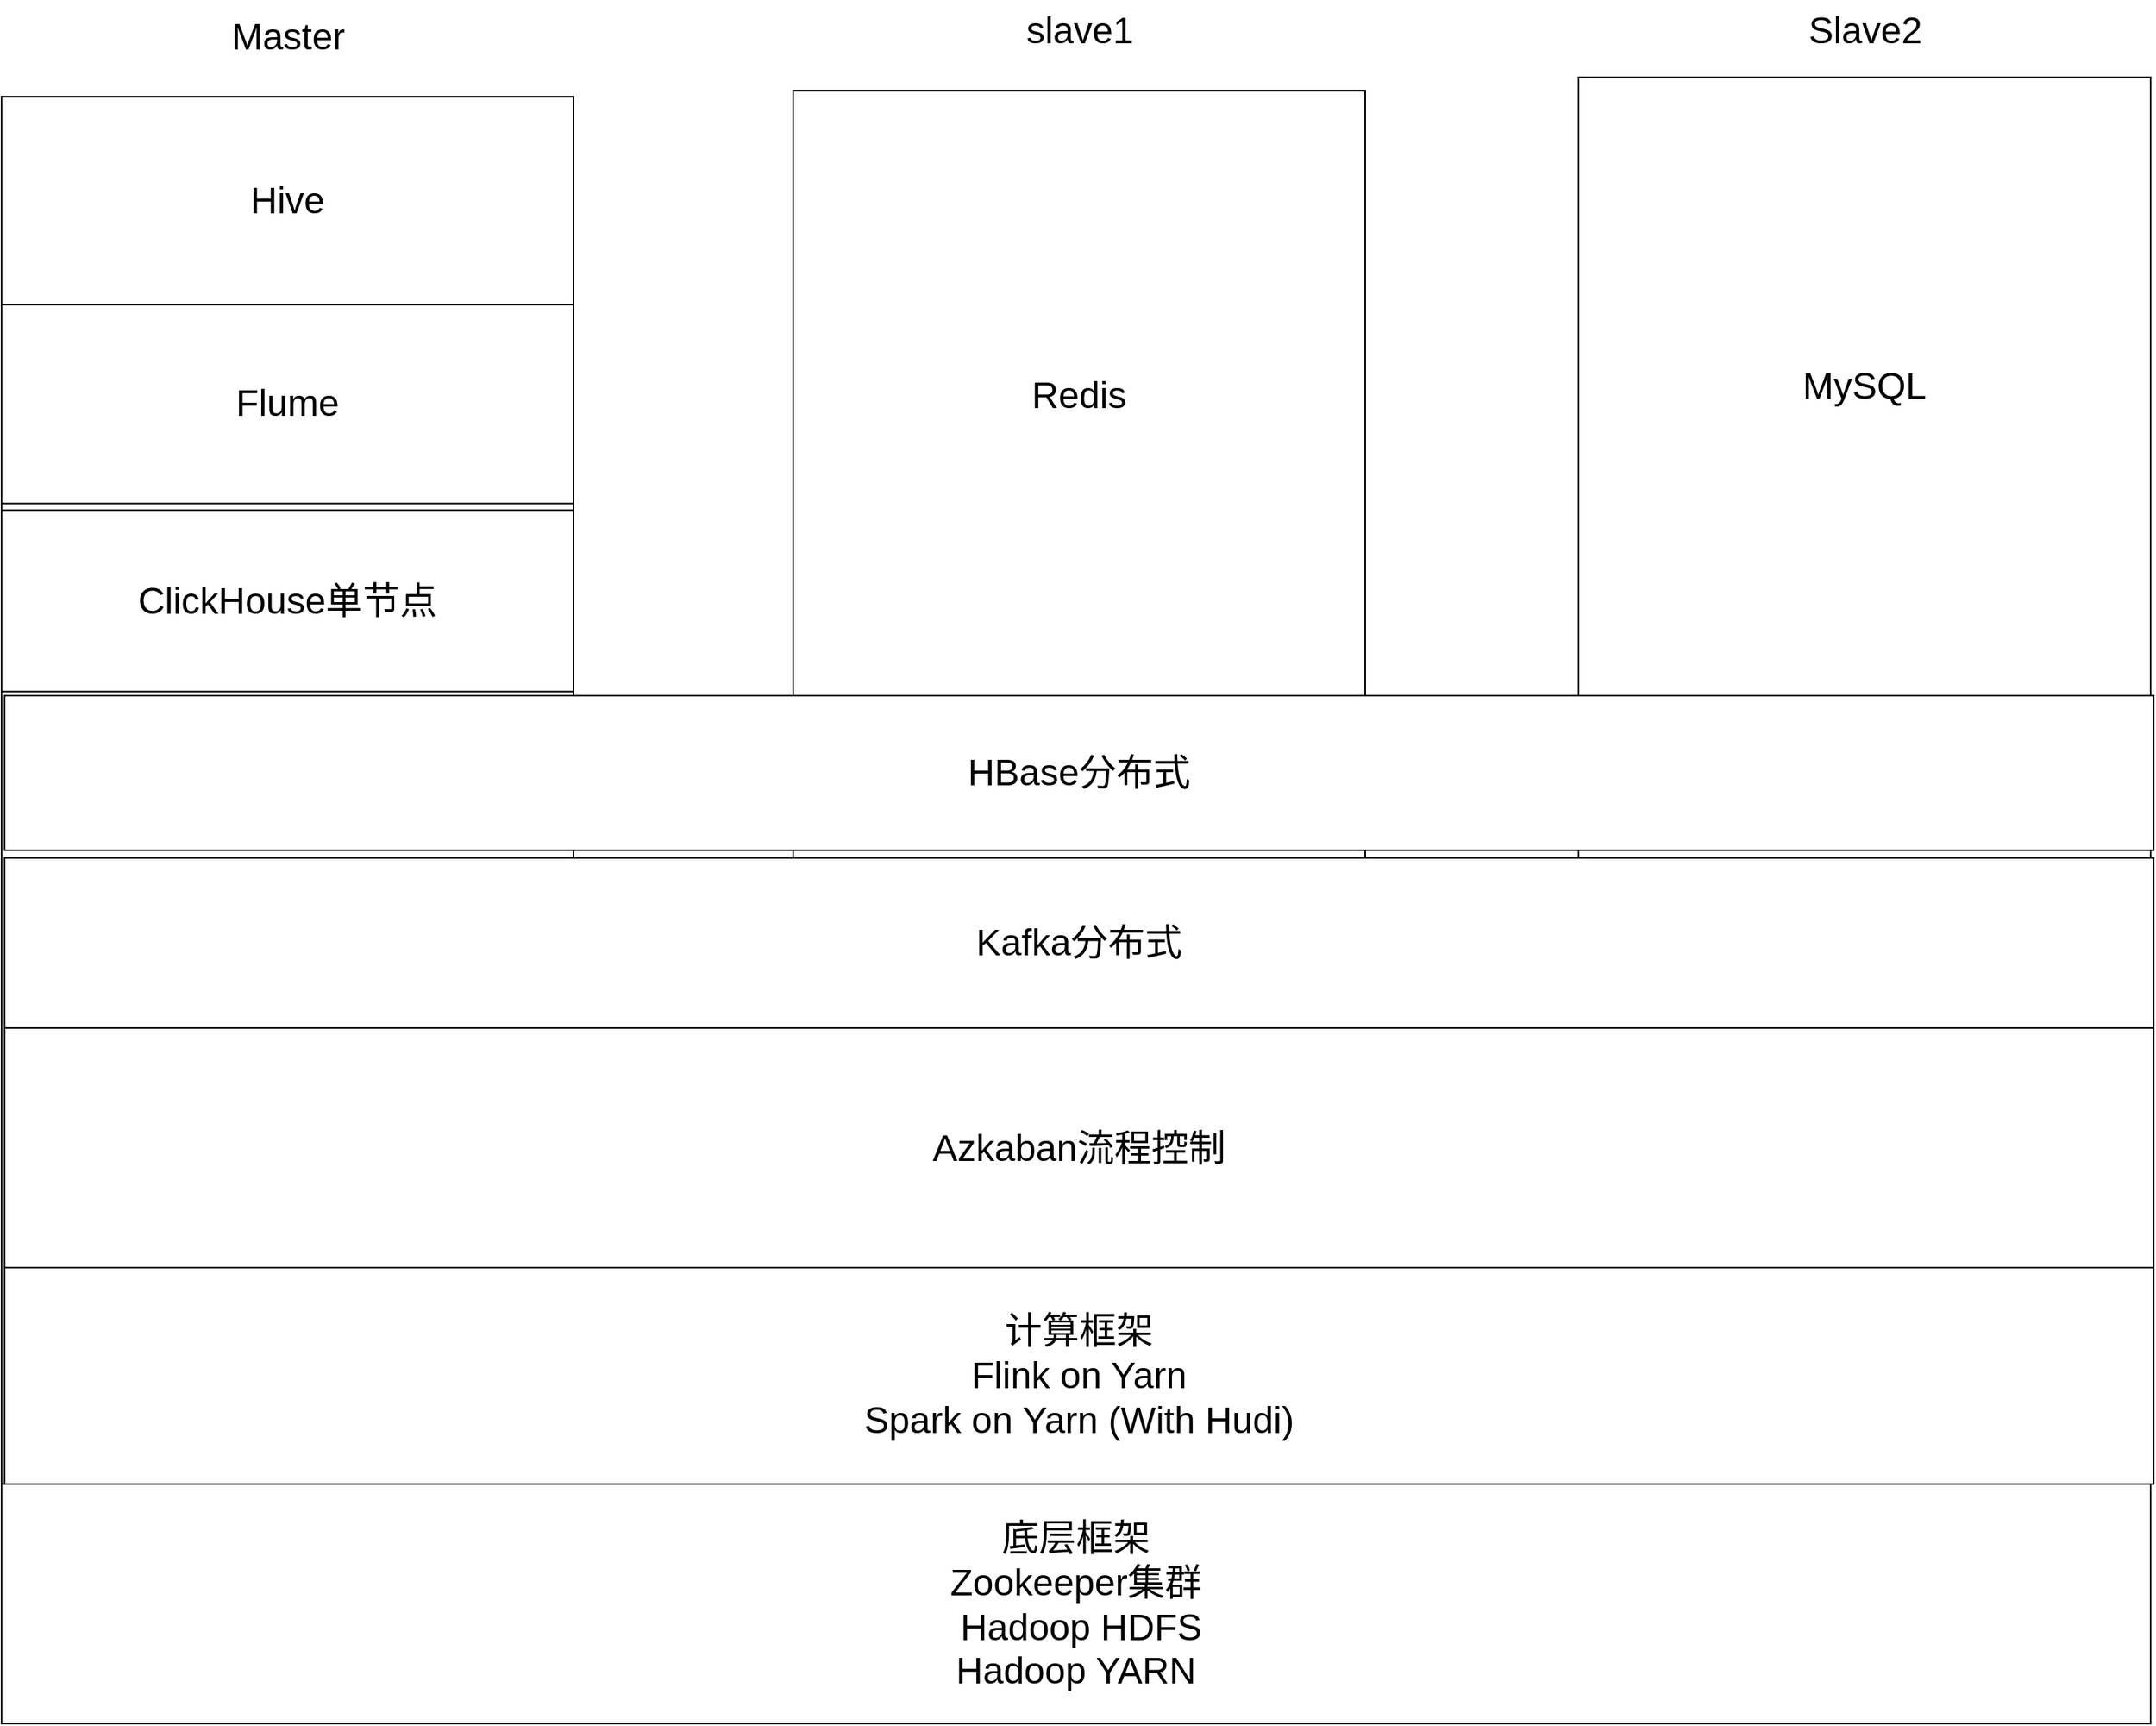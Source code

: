 <mxfile>
    <diagram id="G5AgoUgAaKomscsnyRAJ" name="第 1 页">
        <mxGraphModel dx="2427" dy="1307" grid="1" gridSize="10" guides="1" tooltips="1" connect="1" arrows="1" fold="1" page="1" pageScale="1" pageWidth="1654" pageHeight="1169" math="0" shadow="0">
            <root>
                <mxCell id="0"/>
                <mxCell id="1" parent="0"/>
                <mxCell id="40" value="" style="group" vertex="1" connectable="0" parent="1">
                    <mxGeometry x="1151" y="27" width="370" height="1115" as="geometry"/>
                </mxCell>
                <mxCell id="4" value="" style="rounded=0;whiteSpace=wrap;html=1;container=0;" vertex="1" parent="40">
                    <mxGeometry y="58.684" width="370" height="1056.316" as="geometry"/>
                </mxCell>
                <mxCell id="7" value="&lt;font style=&quot;font-size: 24px;&quot;&gt;Slave2&lt;/font&gt;" style="text;html=1;align=center;verticalAlign=middle;resizable=0;points=[];autosize=1;strokeColor=none;fillColor=none;container=0;" vertex="1" parent="40">
                    <mxGeometry x="135" width="100" height="40" as="geometry"/>
                </mxCell>
                <mxCell id="15" value="&lt;font style=&quot;font-size: 24px;&quot;&gt;MySQL&lt;/font&gt;" style="rounded=0;whiteSpace=wrap;html=1;container=0;" vertex="1" parent="40">
                    <mxGeometry y="50" width="370" height="400" as="geometry"/>
                </mxCell>
                <mxCell id="39" value="" style="group" vertex="1" connectable="0" parent="1">
                    <mxGeometry x="643" y="27" width="370" height="1115" as="geometry"/>
                </mxCell>
                <mxCell id="3" value="" style="rounded=0;whiteSpace=wrap;html=1;container=0;" vertex="1" parent="39">
                    <mxGeometry y="58.684" width="370" height="1056.316" as="geometry"/>
                </mxCell>
                <mxCell id="6" value="&lt;font style=&quot;font-size: 24px;&quot;&gt;slave1&lt;/font&gt;" style="text;html=1;align=center;verticalAlign=middle;resizable=0;points=[];autosize=1;strokeColor=none;fillColor=none;container=0;" vertex="1" parent="39">
                    <mxGeometry x="140" width="90" height="40" as="geometry"/>
                </mxCell>
                <mxCell id="16" value="&lt;font style=&quot;font-size: 24px;&quot;&gt;Redis&lt;/font&gt;" style="rounded=0;whiteSpace=wrap;html=1;container=0;" vertex="1" parent="39">
                    <mxGeometry y="58.68" width="370" height="395" as="geometry"/>
                </mxCell>
                <mxCell id="8" value="" style="group" vertex="1" connectable="0" parent="1">
                    <mxGeometry x="131" y="37" width="370" height="1105" as="geometry"/>
                </mxCell>
                <mxCell id="2" value="" style="rounded=0;whiteSpace=wrap;html=1;" vertex="1" parent="8">
                    <mxGeometry y="52.619" width="370" height="1052.381" as="geometry"/>
                </mxCell>
                <mxCell id="5" value="&lt;font style=&quot;font-size: 24px;&quot;&gt;Master&lt;/font&gt;" style="text;html=1;align=center;verticalAlign=middle;resizable=0;points=[];autosize=1;strokeColor=none;fillColor=none;" vertex="1" parent="8">
                    <mxGeometry x="135" y="-5.847" width="100" height="40" as="geometry"/>
                </mxCell>
                <mxCell id="36" value="Hive" style="rounded=0;whiteSpace=wrap;html=1;fontSize=24;" vertex="1" parent="8">
                    <mxGeometry y="52.619" width="370" height="134.471" as="geometry"/>
                </mxCell>
                <mxCell id="37" value="Flume" style="rounded=0;whiteSpace=wrap;html=1;fontSize=24;" vertex="1" parent="8">
                    <mxGeometry y="187.09" width="370" height="128.624" as="geometry"/>
                </mxCell>
                <mxCell id="42" value="ClickHouse单节点" style="rounded=0;whiteSpace=wrap;html=1;fontSize=24;" vertex="1" parent="8">
                    <mxGeometry y="320" width="370" height="117.33" as="geometry"/>
                </mxCell>
                <mxCell id="30" value="&lt;font style=&quot;font-size: 24px;&quot;&gt;底层框架&lt;br&gt;Zookeeper集群&lt;br&gt;&amp;nbsp;Hadoop HDFS&lt;br&gt;Hadoop YARN&lt;br&gt;&lt;/font&gt;" style="rounded=0;whiteSpace=wrap;html=1;" vertex="1" parent="1">
                    <mxGeometry x="131" y="987" width="1390" height="155" as="geometry"/>
                </mxCell>
                <mxCell id="31" value="&lt;font style=&quot;font-size: 24px;&quot;&gt;计算框架&lt;br&gt;Flink on Yarn&lt;br&gt;Spark on Yarn (With Hudi)&lt;br&gt;&lt;/font&gt;" style="rounded=0;whiteSpace=wrap;html=1;" vertex="1" parent="1">
                    <mxGeometry x="133" y="847" width="1390" height="140" as="geometry"/>
                </mxCell>
                <mxCell id="32" value="HBase分布式" style="rounded=0;whiteSpace=wrap;html=1;fontSize=24;" vertex="1" parent="1">
                    <mxGeometry x="133" y="477" width="1390" height="100" as="geometry"/>
                </mxCell>
                <mxCell id="35" value="Kafka分布式" style="rounded=0;whiteSpace=wrap;html=1;fontSize=24;" vertex="1" parent="1">
                    <mxGeometry x="133" y="582" width="1390" height="110" as="geometry"/>
                </mxCell>
                <mxCell id="41" value="Azkaban流程控制" style="rounded=0;whiteSpace=wrap;html=1;fontSize=24;" vertex="1" parent="1">
                    <mxGeometry x="133" y="692" width="1390" height="155" as="geometry"/>
                </mxCell>
            </root>
        </mxGraphModel>
    </diagram>
</mxfile>